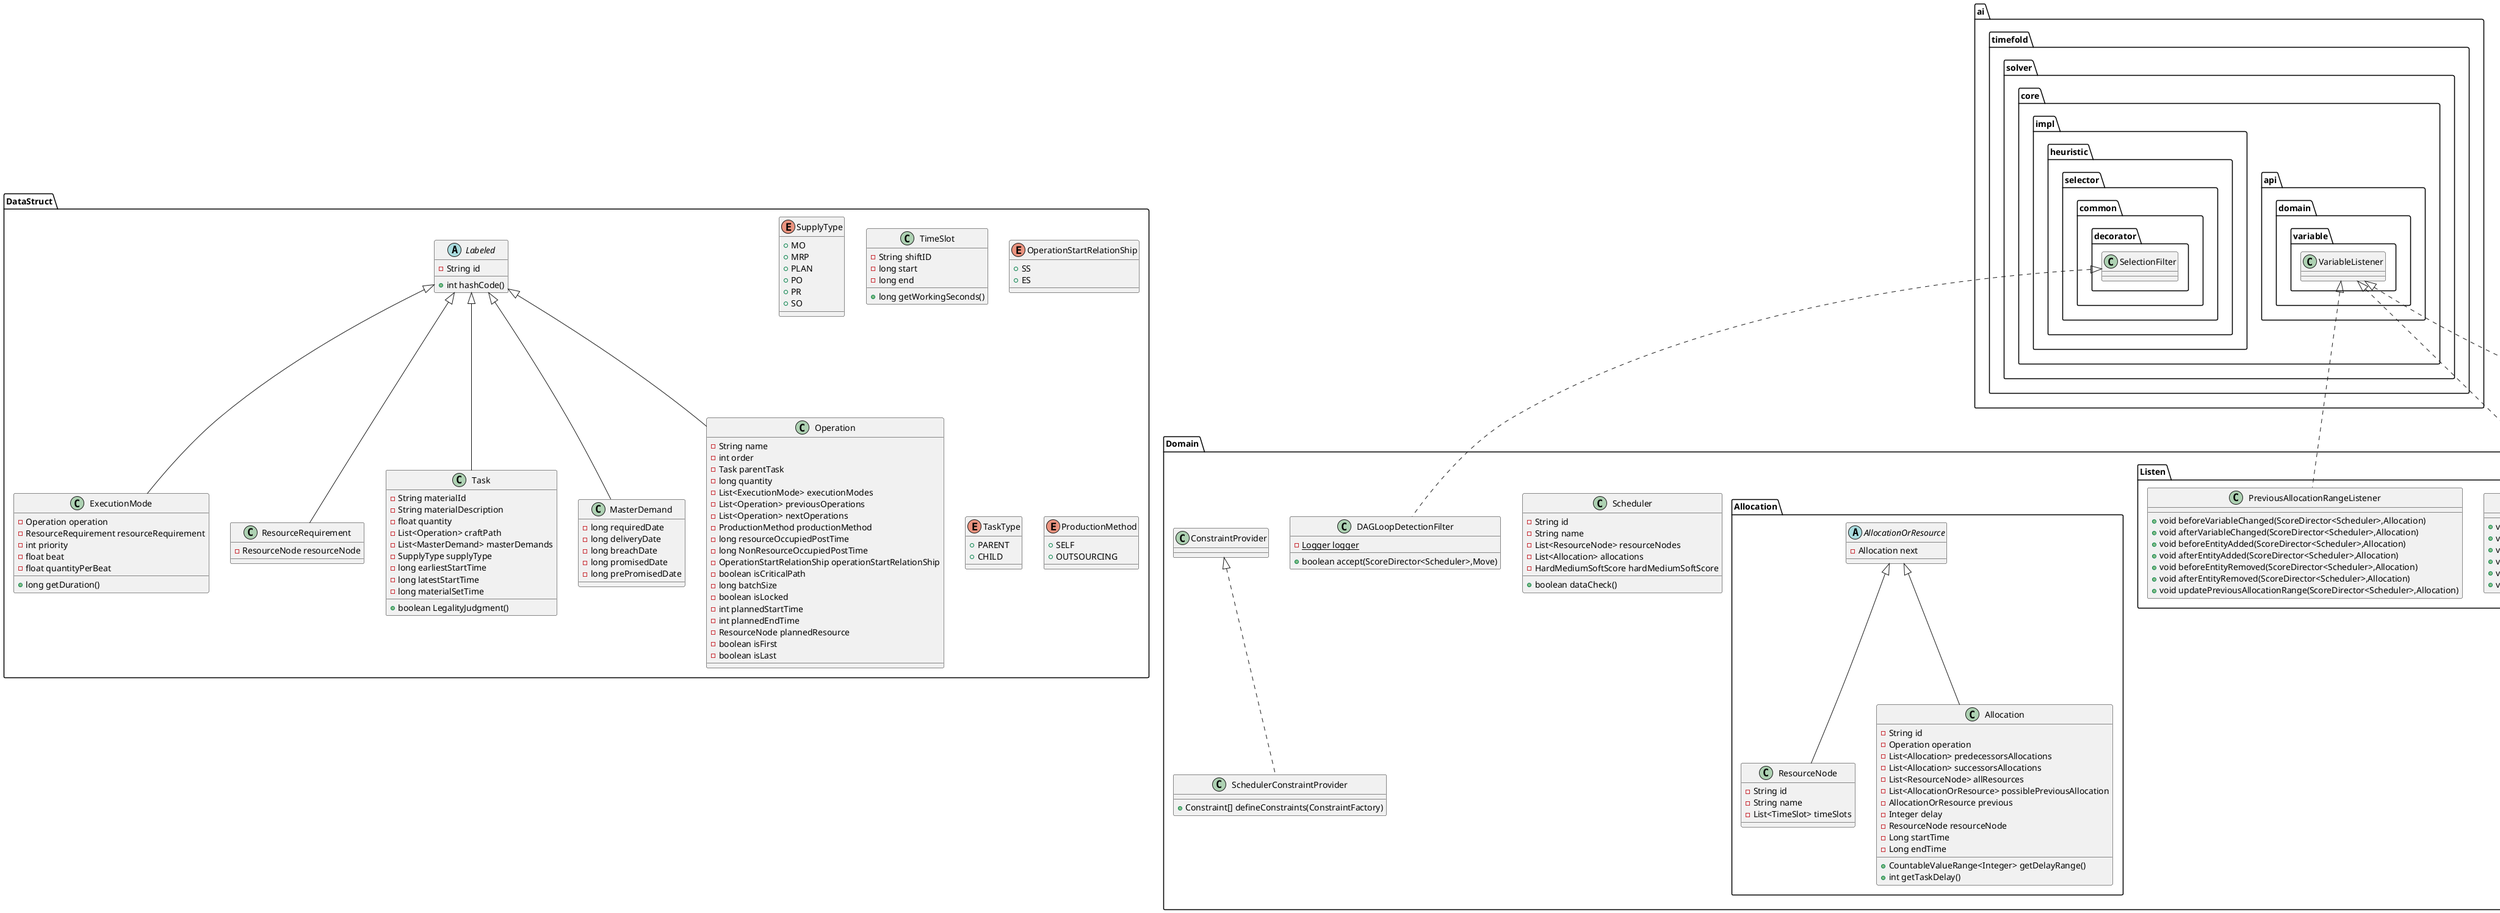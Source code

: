 @startuml
class Domain.Listen.StartTimeListener {
+ void beforeVariableChanged(ScoreDirector<Scheduler>,Allocation)
+ void afterVariableChanged(ScoreDirector<Scheduler>,Allocation)
+ void beforeEntityAdded(ScoreDirector<Scheduler>,Allocation)
+ void afterEntityAdded(ScoreDirector<Scheduler>,Allocation)
+ void beforeEntityRemoved(ScoreDirector<Scheduler>,Allocation)
+ void afterEntityRemoved(ScoreDirector<Scheduler>,Allocation)
+ void updateStartTime(ScoreDirector<Scheduler>,Allocation)
}

class Domain.SchedulerConstraintProvider {
+ Constraint[] defineConstraints(ConstraintFactory)
}

enum DataStruct.SupplyType {
+  MO
+  MRP
+  PLAN
+  PO
+  PR
+  SO
}

class Domain.Listen.BaseReNewResourceListener {
+ void beforeVariableChanged(ScoreDirector<Scheduler>,Allocation)
+ void afterVariableChanged(ScoreDirector<Scheduler>,Allocation)
+ void beforeEntityAdded(ScoreDirector<Scheduler>,Allocation)
+ void afterEntityAdded(ScoreDirector<Scheduler>,Allocation)
+ void beforeEntityRemoved(ScoreDirector<Scheduler>,Allocation)
+ void afterEntityRemoved(ScoreDirector<Scheduler>,Allocation)
}

class Domain.Allocation.ResourceNode {
- String id
- String name
- List<TimeSlot> timeSlots
}

class Utils.RandomStringGenerator {
- {static} String CHARACTERS
- {static} SecureRandom RANDOM
+ {static} String generateRandomString(int)
}


abstract class DataStruct.Labeled {
- String id
+ int hashCode()
}


class Domain.Scheduler {
- String id
- String name
- List<ResourceNode> resourceNodes
- List<Allocation> allocations
- HardMediumSoftScore hardMediumSoftScore
+ boolean dataCheck()
}


class DataStruct.TimeSlot {
- String shiftID
- long start
- long end
+ long getWorkingSeconds()
}


enum DataStruct.OperationStartRelationShip {
+  SS
+  ES
}

class Domain.Listen.PreviousAllocationRangeListener {
+ void beforeVariableChanged(ScoreDirector<Scheduler>,Allocation)
+ void afterVariableChanged(ScoreDirector<Scheduler>,Allocation)
+ void beforeEntityAdded(ScoreDirector<Scheduler>,Allocation)
+ void afterEntityAdded(ScoreDirector<Scheduler>,Allocation)
+ void beforeEntityRemoved(ScoreDirector<Scheduler>,Allocation)
+ void afterEntityRemoved(ScoreDirector<Scheduler>,Allocation)
+ void updatePreviousAllocationRange(ScoreDirector<Scheduler>,Allocation)
}

class DataStruct.ExecutionMode {
- Operation operation
- ResourceRequirement resourceRequirement
- int priority
- float beat
- float quantityPerBeat
+ long getDuration()
}


enum DataStruct.TaskType {
+  PARENT
+  CHILD
}

class DataStruct.ResourceRequirement {
- ResourceNode resourceNode
}

enum DataStruct.ProductionMethod {
+  SELF
+  OUTSOURCING
}

class DataStruct.Task {
- String materialId
- String materialDescription
- float quantity
- List<Operation> craftPath
- List<MasterDemand> masterDemands
- SupplyType supplyType
- long earliestStartTime
- long latestStartTime
- long materialSetTime
+ boolean LegalityJudgment()
}


abstract class Domain.Allocation.AllocationOrResource {
- Allocation next
}

class DataStruct.MasterDemand {
- long requiredDate
- long deliveryDate
- long breachDate
- long promisedDate
- long prePromisedDate
}

class App.Main {
- {static} String filePath
- {static} Logger logger
+ {static} void main(String[])
+ {static} Scheduler generateData()
}


class DataStruct.Operation {
- String name
- int order
- Task parentTask
- long quantity
- List<ExecutionMode> executionModes
- List<Operation> previousOperations
- List<Operation> nextOperations
- ProductionMethod productionMethod
- long resourceOccupiedPostTime
- long NonResourceOccupiedPostTime
- OperationStartRelationShip operationStartRelationShip
- boolean isCriticalPath
- long batchSize
- boolean isLocked
- int plannedStartTime
- int plannedEndTime
- ResourceNode plannedResource
- boolean isFirst
- boolean isLast
}

class Domain.Allocation.Allocation {
- String id
- Operation operation
- List<Allocation> predecessorsAllocations
- List<Allocation> successorsAllocations
- List<ResourceNode> allResources
- List<AllocationOrResource> possiblePreviousAllocation
- AllocationOrResource previous
- Integer delay
- ResourceNode resourceNode
- Long startTime
- Long endTime
+ CountableValueRange<Integer> getDelayRange()
+ int getTaskDelay()
}


class Domain.DAGLoopDetectionFilter {
- {static} Logger logger
+ boolean accept(ScoreDirector<Scheduler>,Move)
}




ai.timefold.solver.core.api.domain.variable.VariableListener <|.. Domain.Listen.StartTimeListener
Domain.ConstraintProvider <|.. Domain.SchedulerConstraintProvider
ai.timefold.solver.core.api.domain.variable.VariableListener <|.. Domain.Listen.BaseReNewResourceListener
Domain.Allocation.AllocationOrResource <|-- Domain.Allocation.ResourceNode
ai.timefold.solver.core.api.domain.variable.VariableListener <|.. Domain.Listen.PreviousAllocationRangeListener
DataStruct.Labeled <|-- DataStruct.ExecutionMode
DataStruct.Labeled <|-- DataStruct.ResourceRequirement
DataStruct.Labeled <|-- DataStruct.Task
DataStruct.Labeled <|-- DataStruct.MasterDemand
DataStruct.Labeled <|-- DataStruct.Operation
Domain.Allocation.AllocationOrResource <|-- Domain.Allocation.Allocation
ai.timefold.solver.core.impl.heuristic.selector.common.decorator.SelectionFilter <|.. Domain.DAGLoopDetectionFilter
@enduml